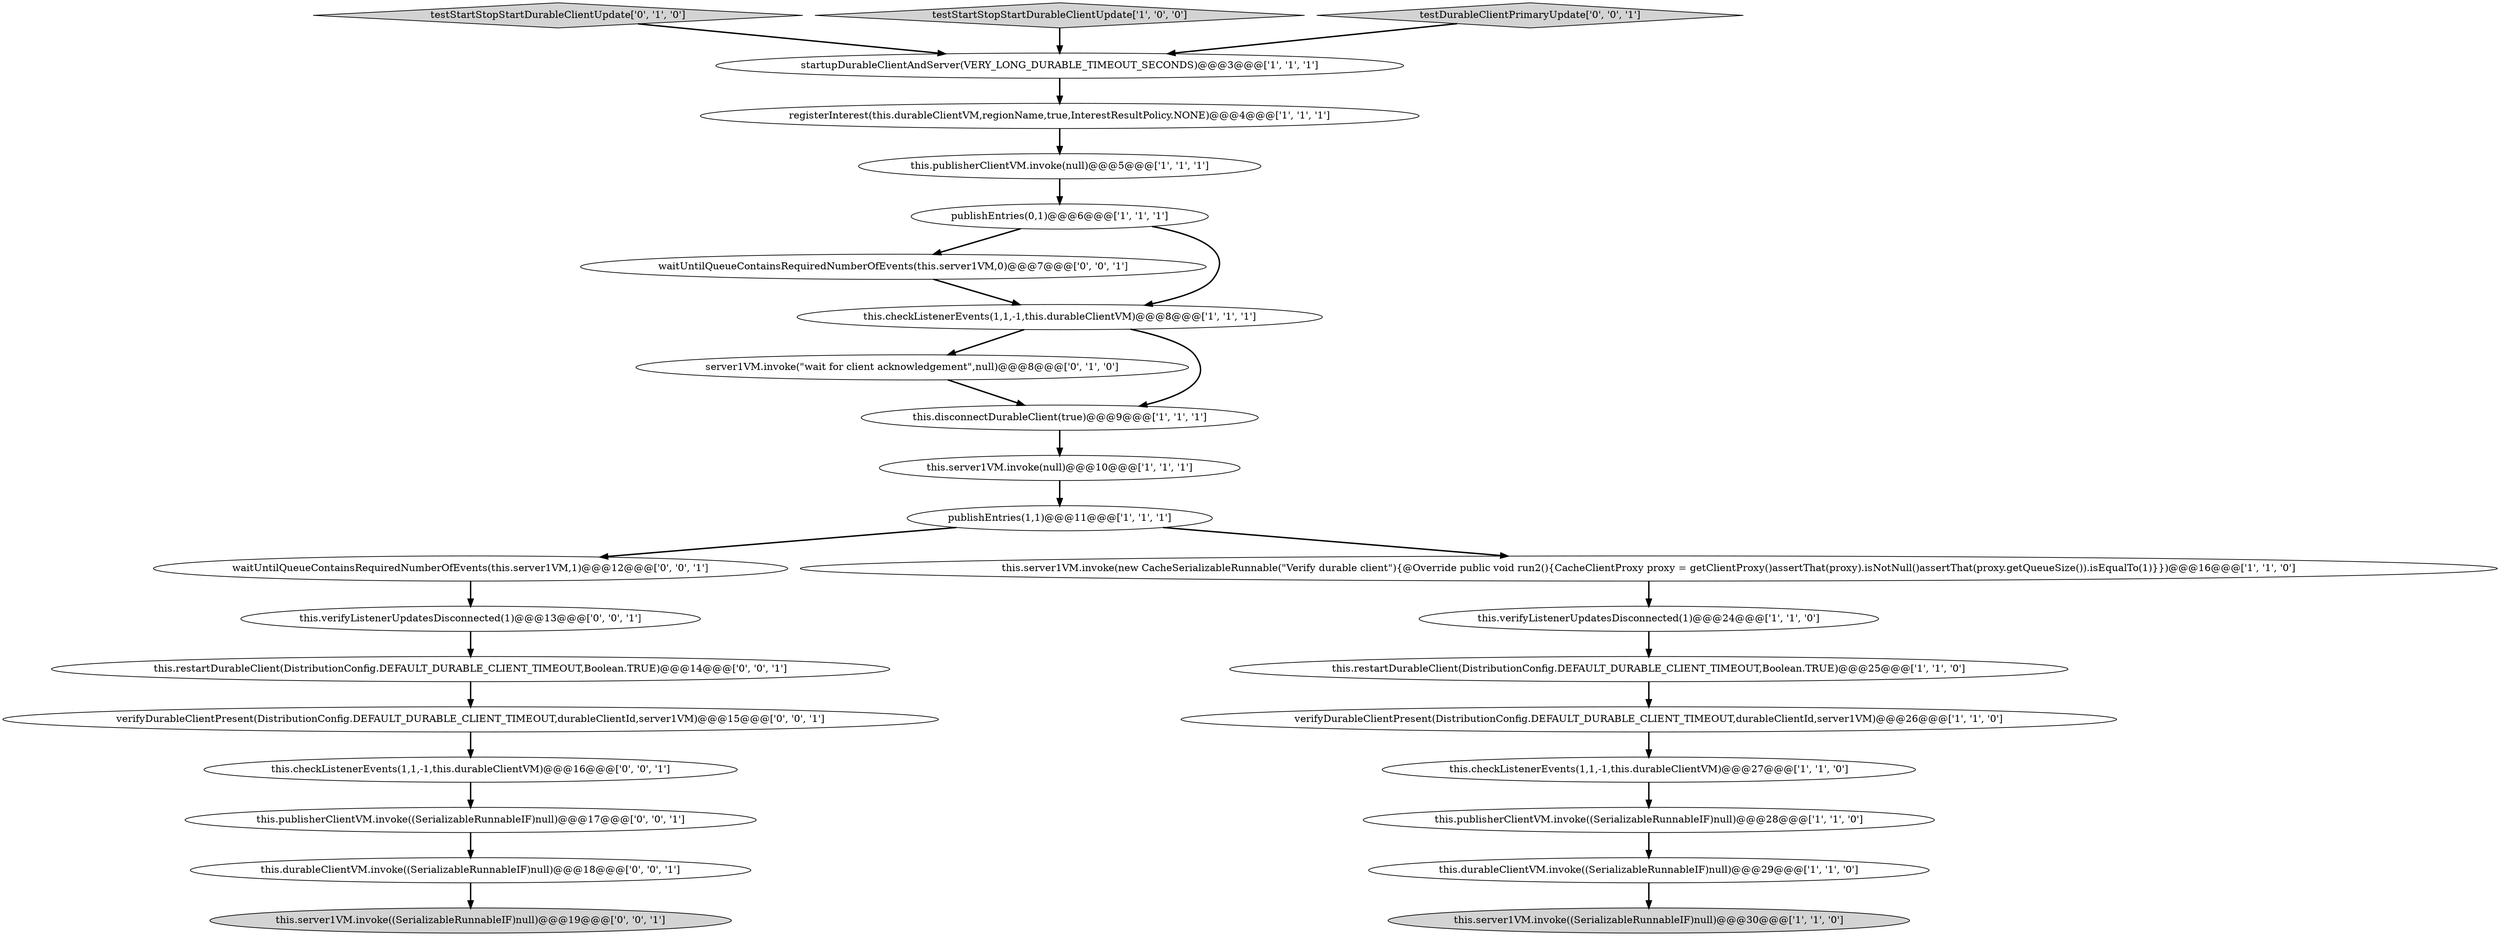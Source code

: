 digraph {
27 [style = filled, label = "waitUntilQueueContainsRequiredNumberOfEvents(this.server1VM,1)@@@12@@@['0', '0', '1']", fillcolor = white, shape = ellipse image = "AAA0AAABBB3BBB"];
18 [style = filled, label = "testStartStopStartDurableClientUpdate['0', '1', '0']", fillcolor = lightgray, shape = diamond image = "AAA0AAABBB2BBB"];
17 [style = filled, label = "server1VM.invoke(\"wait for client acknowledgement\",null)@@@8@@@['0', '1', '0']", fillcolor = white, shape = ellipse image = "AAA1AAABBB2BBB"];
4 [style = filled, label = "startupDurableClientAndServer(VERY_LONG_DURABLE_TIMEOUT_SECONDS)@@@3@@@['1', '1', '1']", fillcolor = white, shape = ellipse image = "AAA0AAABBB1BBB"];
14 [style = filled, label = "this.publisherClientVM.invoke(null)@@@5@@@['1', '1', '1']", fillcolor = white, shape = ellipse image = "AAA0AAABBB1BBB"];
2 [style = filled, label = "publishEntries(0,1)@@@6@@@['1', '1', '1']", fillcolor = white, shape = ellipse image = "AAA0AAABBB1BBB"];
21 [style = filled, label = "this.restartDurableClient(DistributionConfig.DEFAULT_DURABLE_CLIENT_TIMEOUT,Boolean.TRUE)@@@14@@@['0', '0', '1']", fillcolor = white, shape = ellipse image = "AAA0AAABBB3BBB"];
20 [style = filled, label = "this.verifyListenerUpdatesDisconnected(1)@@@13@@@['0', '0', '1']", fillcolor = white, shape = ellipse image = "AAA0AAABBB3BBB"];
13 [style = filled, label = "this.server1VM.invoke((SerializableRunnableIF)null)@@@30@@@['1', '1', '0']", fillcolor = lightgray, shape = ellipse image = "AAA0AAABBB1BBB"];
16 [style = filled, label = "this.checkListenerEvents(1,1,-1,this.durableClientVM)@@@27@@@['1', '1', '0']", fillcolor = white, shape = ellipse image = "AAA0AAABBB1BBB"];
6 [style = filled, label = "testStartStopStartDurableClientUpdate['1', '0', '0']", fillcolor = lightgray, shape = diamond image = "AAA0AAABBB1BBB"];
5 [style = filled, label = "verifyDurableClientPresent(DistributionConfig.DEFAULT_DURABLE_CLIENT_TIMEOUT,durableClientId,server1VM)@@@26@@@['1', '1', '0']", fillcolor = white, shape = ellipse image = "AAA0AAABBB1BBB"];
28 [style = filled, label = "this.checkListenerEvents(1,1,-1,this.durableClientVM)@@@16@@@['0', '0', '1']", fillcolor = white, shape = ellipse image = "AAA0AAABBB3BBB"];
23 [style = filled, label = "this.durableClientVM.invoke((SerializableRunnableIF)null)@@@18@@@['0', '0', '1']", fillcolor = white, shape = ellipse image = "AAA0AAABBB3BBB"];
25 [style = filled, label = "verifyDurableClientPresent(DistributionConfig.DEFAULT_DURABLE_CLIENT_TIMEOUT,durableClientId,server1VM)@@@15@@@['0', '0', '1']", fillcolor = white, shape = ellipse image = "AAA0AAABBB3BBB"];
8 [style = filled, label = "this.server1VM.invoke(new CacheSerializableRunnable(\"Verify durable client\"){@Override public void run2(){CacheClientProxy proxy = getClientProxy()assertThat(proxy).isNotNull()assertThat(proxy.getQueueSize()).isEqualTo(1)}})@@@16@@@['1', '1', '0']", fillcolor = white, shape = ellipse image = "AAA0AAABBB1BBB"];
24 [style = filled, label = "this.server1VM.invoke((SerializableRunnableIF)null)@@@19@@@['0', '0', '1']", fillcolor = lightgray, shape = ellipse image = "AAA0AAABBB3BBB"];
19 [style = filled, label = "testDurableClientPrimaryUpdate['0', '0', '1']", fillcolor = lightgray, shape = diamond image = "AAA0AAABBB3BBB"];
26 [style = filled, label = "waitUntilQueueContainsRequiredNumberOfEvents(this.server1VM,0)@@@7@@@['0', '0', '1']", fillcolor = white, shape = ellipse image = "AAA0AAABBB3BBB"];
0 [style = filled, label = "this.restartDurableClient(DistributionConfig.DEFAULT_DURABLE_CLIENT_TIMEOUT,Boolean.TRUE)@@@25@@@['1', '1', '0']", fillcolor = white, shape = ellipse image = "AAA0AAABBB1BBB"];
1 [style = filled, label = "this.durableClientVM.invoke((SerializableRunnableIF)null)@@@29@@@['1', '1', '0']", fillcolor = white, shape = ellipse image = "AAA0AAABBB1BBB"];
7 [style = filled, label = "publishEntries(1,1)@@@11@@@['1', '1', '1']", fillcolor = white, shape = ellipse image = "AAA0AAABBB1BBB"];
15 [style = filled, label = "this.publisherClientVM.invoke((SerializableRunnableIF)null)@@@28@@@['1', '1', '0']", fillcolor = white, shape = ellipse image = "AAA0AAABBB1BBB"];
9 [style = filled, label = "this.verifyListenerUpdatesDisconnected(1)@@@24@@@['1', '1', '0']", fillcolor = white, shape = ellipse image = "AAA0AAABBB1BBB"];
11 [style = filled, label = "registerInterest(this.durableClientVM,regionName,true,InterestResultPolicy.NONE)@@@4@@@['1', '1', '1']", fillcolor = white, shape = ellipse image = "AAA0AAABBB1BBB"];
22 [style = filled, label = "this.publisherClientVM.invoke((SerializableRunnableIF)null)@@@17@@@['0', '0', '1']", fillcolor = white, shape = ellipse image = "AAA0AAABBB3BBB"];
12 [style = filled, label = "this.checkListenerEvents(1,1,-1,this.durableClientVM)@@@8@@@['1', '1', '1']", fillcolor = white, shape = ellipse image = "AAA0AAABBB1BBB"];
3 [style = filled, label = "this.server1VM.invoke(null)@@@10@@@['1', '1', '1']", fillcolor = white, shape = ellipse image = "AAA0AAABBB1BBB"];
10 [style = filled, label = "this.disconnectDurableClient(true)@@@9@@@['1', '1', '1']", fillcolor = white, shape = ellipse image = "AAA0AAABBB1BBB"];
7->8 [style = bold, label=""];
8->9 [style = bold, label=""];
15->1 [style = bold, label=""];
2->26 [style = bold, label=""];
6->4 [style = bold, label=""];
7->27 [style = bold, label=""];
23->24 [style = bold, label=""];
4->11 [style = bold, label=""];
16->15 [style = bold, label=""];
9->0 [style = bold, label=""];
3->7 [style = bold, label=""];
27->20 [style = bold, label=""];
11->14 [style = bold, label=""];
10->3 [style = bold, label=""];
21->25 [style = bold, label=""];
20->21 [style = bold, label=""];
12->10 [style = bold, label=""];
28->22 [style = bold, label=""];
25->28 [style = bold, label=""];
12->17 [style = bold, label=""];
19->4 [style = bold, label=""];
14->2 [style = bold, label=""];
26->12 [style = bold, label=""];
22->23 [style = bold, label=""];
0->5 [style = bold, label=""];
5->16 [style = bold, label=""];
17->10 [style = bold, label=""];
2->12 [style = bold, label=""];
18->4 [style = bold, label=""];
1->13 [style = bold, label=""];
}
